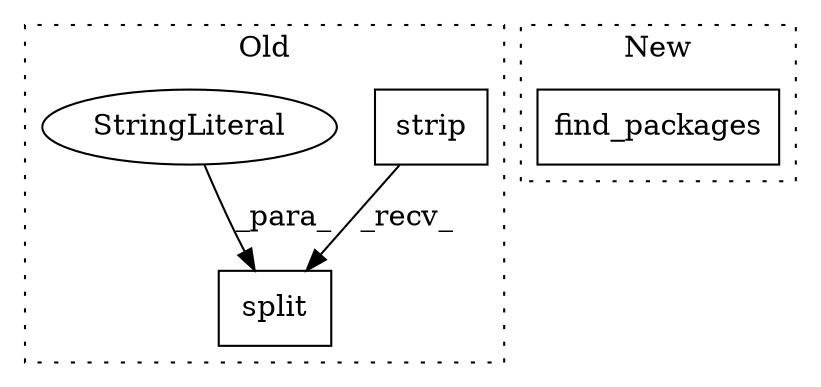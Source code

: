 digraph G {
subgraph cluster0 {
1 [label="strip" a="32" s="354" l="7" shape="box"];
3 [label="split" a="32" s="362,372" l="6,1" shape="box"];
4 [label="StringLiteral" a="45" s="368" l="4" shape="ellipse"];
label = "Old";
style="dotted";
}
subgraph cluster1 {
2 [label="find_packages" a="32" s="824,843" l="14,1" shape="box"];
label = "New";
style="dotted";
}
1 -> 3 [label="_recv_"];
4 -> 3 [label="_para_"];
}
